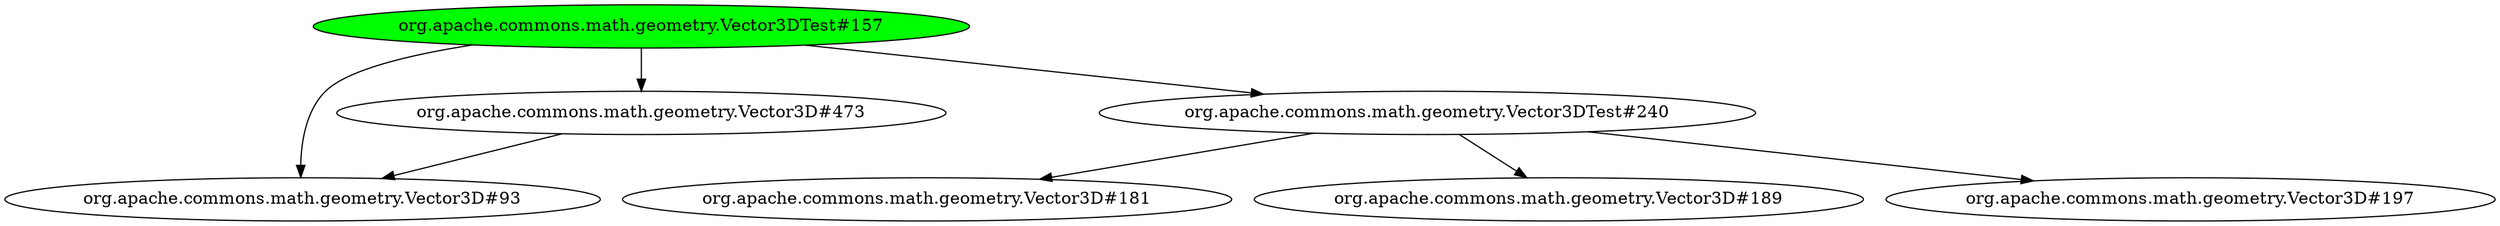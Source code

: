 digraph "cg/org.apache.commons.math.geometry.Vector3DTest#157"
{
	"org.apache.commons.math.geometry.Vector3DTest#157" [style=filled,fillcolor=green];
	"org.apache.commons.math.geometry.Vector3DTest#157" -> "org.apache.commons.math.geometry.Vector3D#93";
	"org.apache.commons.math.geometry.Vector3DTest#157" -> "org.apache.commons.math.geometry.Vector3D#473";
	"org.apache.commons.math.geometry.Vector3D#473" -> "org.apache.commons.math.geometry.Vector3D#93";
	"org.apache.commons.math.geometry.Vector3DTest#157" -> "org.apache.commons.math.geometry.Vector3DTest#240";
	"org.apache.commons.math.geometry.Vector3DTest#240" -> "org.apache.commons.math.geometry.Vector3D#181";
	"org.apache.commons.math.geometry.Vector3DTest#240" -> "org.apache.commons.math.geometry.Vector3D#189";
	"org.apache.commons.math.geometry.Vector3DTest#240" -> "org.apache.commons.math.geometry.Vector3D#197";
}
